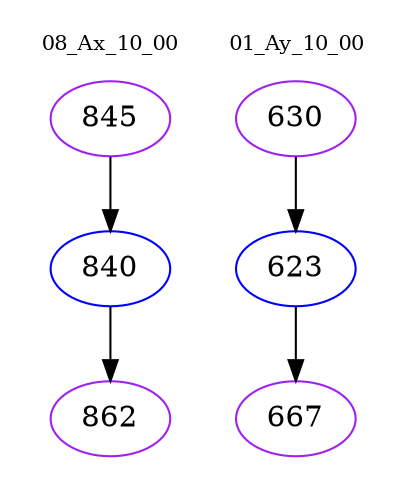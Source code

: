 digraph{
subgraph cluster_0 {
color = white
label = "08_Ax_10_00";
fontsize=10;
T0_845 [label="845", color="purple"]
T0_845 -> T0_840 [color="black"]
T0_840 [label="840", color="blue"]
T0_840 -> T0_862 [color="black"]
T0_862 [label="862", color="purple"]
}
subgraph cluster_1 {
color = white
label = "01_Ay_10_00";
fontsize=10;
T1_630 [label="630", color="purple"]
T1_630 -> T1_623 [color="black"]
T1_623 [label="623", color="blue"]
T1_623 -> T1_667 [color="black"]
T1_667 [label="667", color="purple"]
}
}
